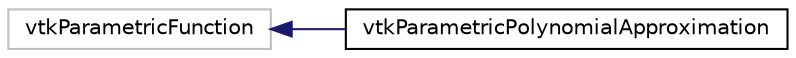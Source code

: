 digraph "Graphical Class Hierarchy"
{
  bgcolor="transparent";
  edge [fontname="Helvetica",fontsize="10",labelfontname="Helvetica",labelfontsize="10"];
  node [fontname="Helvetica",fontsize="10",shape=record];
  rankdir="LR";
  Node59 [label="vtkParametricFunction",height=0.2,width=0.4,color="grey75"];
  Node59 -> Node0 [dir="back",color="midnightblue",fontsize="10",style="solid",fontname="Helvetica"];
  Node0 [label="vtkParametricPolynomialApproximation",height=0.2,width=0.4,color="black",URL="$classvtkParametricPolynomialApproximation.html",tooltip="parametric function for 1D polynomials "];
}
